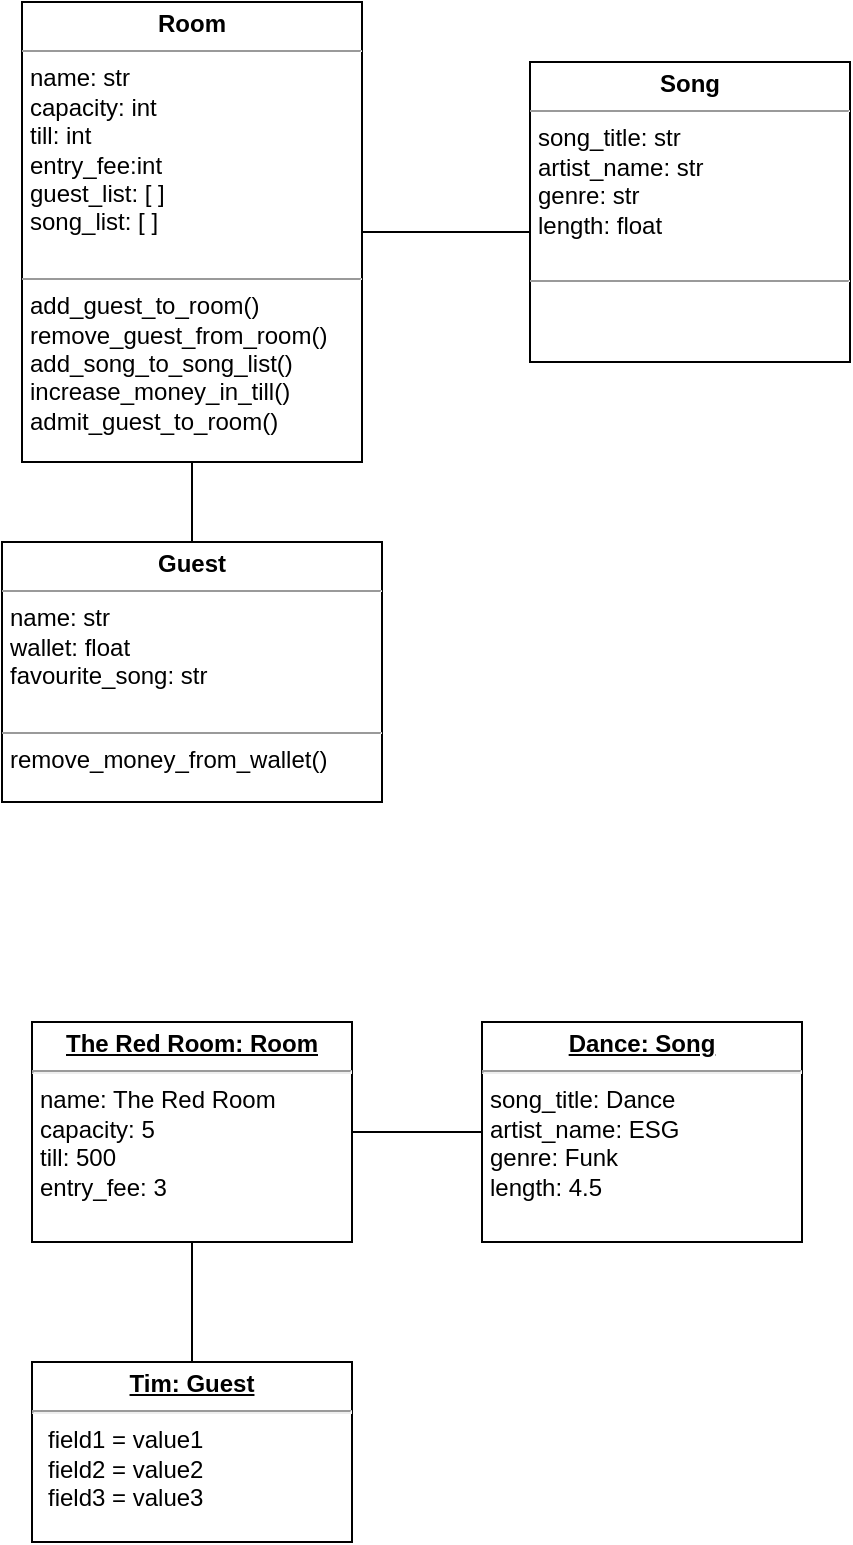 <mxfile version="20.3.0" type="device"><diagram id="C5RBs43oDa-KdzZeNtuy" name="Page-1"><mxGraphModel dx="1426" dy="905" grid="1" gridSize="10" guides="1" tooltips="1" connect="1" arrows="1" fold="1" page="1" pageScale="1" pageWidth="827" pageHeight="1169" math="0" shadow="0"><root><mxCell id="WIyWlLk6GJQsqaUBKTNV-0"/><mxCell id="WIyWlLk6GJQsqaUBKTNV-1" parent="WIyWlLk6GJQsqaUBKTNV-0"/><mxCell id="Vd1yhEnT4sLEbCe8LhgL-4" value="&lt;p style=&quot;margin:0px;margin-top:4px;text-align:center;&quot;&gt;&lt;b&gt;Room&lt;/b&gt;&lt;/p&gt;&lt;hr size=&quot;1&quot;&gt;&lt;p style=&quot;margin:0px;margin-left:4px;&quot;&gt;name: str&lt;/p&gt;&lt;p style=&quot;margin:0px;margin-left:4px;&quot;&gt;capacity: int&lt;/p&gt;&lt;p style=&quot;margin:0px;margin-left:4px;&quot;&gt;till: int&lt;/p&gt;&lt;p style=&quot;margin:0px;margin-left:4px;&quot;&gt;entry_fee:int&lt;/p&gt;&lt;p style=&quot;margin:0px;margin-left:4px;&quot;&gt;guest_list: [ ]&lt;/p&gt;&lt;p style=&quot;margin:0px;margin-left:4px;&quot;&gt;song_list: [ ]&lt;/p&gt;&lt;p style=&quot;margin:0px;margin-left:4px;&quot;&gt;&lt;br&gt;&lt;/p&gt;&lt;hr size=&quot;1&quot;&gt;&lt;p style=&quot;margin:0px;margin-left:4px;&quot;&gt;add_guest_to_room()&lt;/p&gt;&lt;p style=&quot;margin:0px;margin-left:4px;&quot;&gt;remove_guest_from_room()&lt;/p&gt;&lt;p style=&quot;margin:0px;margin-left:4px;&quot;&gt;add_song_to_song_list()&lt;/p&gt;&lt;p style=&quot;margin:0px;margin-left:4px;&quot;&gt;increase_money_in_till()&lt;/p&gt;&lt;p style=&quot;margin:0px;margin-left:4px;&quot;&gt;admit_guest_to_room()&lt;/p&gt;" style="verticalAlign=top;align=left;overflow=fill;fontSize=12;fontFamily=Helvetica;html=1;" parent="WIyWlLk6GJQsqaUBKTNV-1" vertex="1"><mxGeometry x="80" y="30" width="170" height="230" as="geometry"/></mxCell><mxCell id="Vd1yhEnT4sLEbCe8LhgL-14" value="" style="edgeStyle=orthogonalEdgeStyle;rounded=0;orthogonalLoop=1;jettySize=auto;html=1;endArrow=none;endFill=0;" parent="WIyWlLk6GJQsqaUBKTNV-1" source="Vd1yhEnT4sLEbCe8LhgL-9" target="Vd1yhEnT4sLEbCe8LhgL-4" edge="1"><mxGeometry relative="1" as="geometry"/></mxCell><mxCell id="Vd1yhEnT4sLEbCe8LhgL-9" value="&lt;p style=&quot;margin:0px;margin-top:4px;text-align:center;&quot;&gt;&lt;b&gt;Guest&lt;/b&gt;&lt;/p&gt;&lt;hr size=&quot;1&quot;&gt;&lt;p style=&quot;margin:0px;margin-left:4px;&quot;&gt;name: str&lt;/p&gt;&lt;p style=&quot;margin:0px;margin-left:4px;&quot;&gt;wallet: float&lt;/p&gt;&lt;p style=&quot;margin:0px;margin-left:4px;&quot;&gt;favourite_song: str&lt;/p&gt;&lt;p style=&quot;margin:0px;margin-left:4px;&quot;&gt;&lt;br&gt;&lt;/p&gt;&lt;hr size=&quot;1&quot;&gt;&lt;p style=&quot;margin:0px;margin-left:4px;&quot;&gt;remove_money_from_wallet()&lt;/p&gt;" style="verticalAlign=top;align=left;overflow=fill;fontSize=12;fontFamily=Helvetica;html=1;" parent="WIyWlLk6GJQsqaUBKTNV-1" vertex="1"><mxGeometry x="70" y="300" width="190" height="130" as="geometry"/></mxCell><mxCell id="Vd1yhEnT4sLEbCe8LhgL-16" value="" style="rounded=0;orthogonalLoop=1;jettySize=auto;html=1;endArrow=none;endFill=0;exitX=0;exitY=0.567;exitDx=0;exitDy=0;exitPerimeter=0;" parent="WIyWlLk6GJQsqaUBKTNV-1" source="Vd1yhEnT4sLEbCe8LhgL-10" target="Vd1yhEnT4sLEbCe8LhgL-4" edge="1"><mxGeometry relative="1" as="geometry"/></mxCell><mxCell id="Vd1yhEnT4sLEbCe8LhgL-10" value="&lt;p style=&quot;margin:0px;margin-top:4px;text-align:center;&quot;&gt;&lt;b&gt;Song&lt;/b&gt;&lt;/p&gt;&lt;hr size=&quot;1&quot;&gt;&lt;p style=&quot;margin:0px;margin-left:4px;&quot;&gt;song_title: str&lt;/p&gt;&lt;p style=&quot;margin:0px;margin-left:4px;&quot;&gt;artist_name: str&lt;/p&gt;&lt;p style=&quot;margin:0px;margin-left:4px;&quot;&gt;genre: str&lt;/p&gt;&lt;p style=&quot;margin:0px;margin-left:4px;&quot;&gt;length: float&lt;/p&gt;&lt;p style=&quot;margin:0px;margin-left:4px;&quot;&gt;&lt;br&gt;&lt;/p&gt;&lt;hr size=&quot;1&quot;&gt;&lt;p style=&quot;margin:0px;margin-left:4px;&quot;&gt;&lt;br&gt;&lt;/p&gt;" style="verticalAlign=top;align=left;overflow=fill;fontSize=12;fontFamily=Helvetica;html=1;" parent="WIyWlLk6GJQsqaUBKTNV-1" vertex="1"><mxGeometry x="334" y="60" width="160" height="150" as="geometry"/></mxCell><mxCell id="1Y39aVnccHUoEZSDek87-1" value="&lt;p style=&quot;margin:0px;margin-top:4px;text-align:center;text-decoration:underline;&quot;&gt;&lt;b&gt;The Red Room: Room&lt;/b&gt;&lt;/p&gt;&lt;hr&gt;&lt;p style=&quot;margin: 0px 0px 0px 4px;&quot;&gt;name: The Red Room&lt;/p&gt;&lt;p style=&quot;margin: 0px 0px 0px 4px;&quot;&gt;capacity: 5&lt;/p&gt;&lt;p style=&quot;margin: 0px 0px 0px 4px;&quot;&gt;till: 500&lt;/p&gt;&lt;p style=&quot;margin: 0px 0px 0px 4px;&quot;&gt;entry_fee: 3&lt;/p&gt;" style="verticalAlign=top;align=left;overflow=fill;fontSize=12;fontFamily=Helvetica;html=1;" vertex="1" parent="WIyWlLk6GJQsqaUBKTNV-1"><mxGeometry x="85" y="540" width="160" height="110" as="geometry"/></mxCell><mxCell id="1Y39aVnccHUoEZSDek87-5" value="" style="edgeStyle=orthogonalEdgeStyle;rounded=0;orthogonalLoop=1;jettySize=auto;html=1;endArrow=none;endFill=0;" edge="1" parent="WIyWlLk6GJQsqaUBKTNV-1" source="1Y39aVnccHUoEZSDek87-2" target="1Y39aVnccHUoEZSDek87-1"><mxGeometry relative="1" as="geometry"/></mxCell><mxCell id="1Y39aVnccHUoEZSDek87-2" value="&lt;p style=&quot;margin:0px;margin-top:4px;text-align:center;text-decoration:underline;&quot;&gt;&lt;b&gt;Tim: Guest&lt;/b&gt;&lt;/p&gt;&lt;hr&gt;&lt;p style=&quot;margin:0px;margin-left:8px;&quot;&gt;field1 = value1&lt;br&gt;field2 = value2&lt;br&gt;field3 = value3&lt;/p&gt;" style="verticalAlign=top;align=left;overflow=fill;fontSize=12;fontFamily=Helvetica;html=1;" vertex="1" parent="WIyWlLk6GJQsqaUBKTNV-1"><mxGeometry x="85" y="710" width="160" height="90" as="geometry"/></mxCell><mxCell id="1Y39aVnccHUoEZSDek87-4" value="" style="edgeStyle=orthogonalEdgeStyle;rounded=0;orthogonalLoop=1;jettySize=auto;html=1;endArrow=none;endFill=0;" edge="1" parent="WIyWlLk6GJQsqaUBKTNV-1" source="1Y39aVnccHUoEZSDek87-3" target="1Y39aVnccHUoEZSDek87-1"><mxGeometry relative="1" as="geometry"/></mxCell><mxCell id="1Y39aVnccHUoEZSDek87-3" value="&lt;p style=&quot;margin:0px;margin-top:4px;text-align:center;text-decoration:underline;&quot;&gt;&lt;b&gt;Dance: Song&lt;/b&gt;&lt;/p&gt;&lt;hr&gt;&lt;p style=&quot;margin: 0px 0px 0px 4px;&quot;&gt;song_title: Dance&lt;/p&gt;&lt;p style=&quot;margin: 0px 0px 0px 4px;&quot;&gt;artist_name: ESG&lt;/p&gt;&lt;p style=&quot;margin: 0px 0px 0px 4px;&quot;&gt;genre: Funk&lt;/p&gt;&lt;p style=&quot;margin: 0px 0px 0px 4px;&quot;&gt;length: 4.5&lt;/p&gt;" style="verticalAlign=top;align=left;overflow=fill;fontSize=12;fontFamily=Helvetica;html=1;" vertex="1" parent="WIyWlLk6GJQsqaUBKTNV-1"><mxGeometry x="310" y="540" width="160" height="110" as="geometry"/></mxCell></root></mxGraphModel></diagram></mxfile>